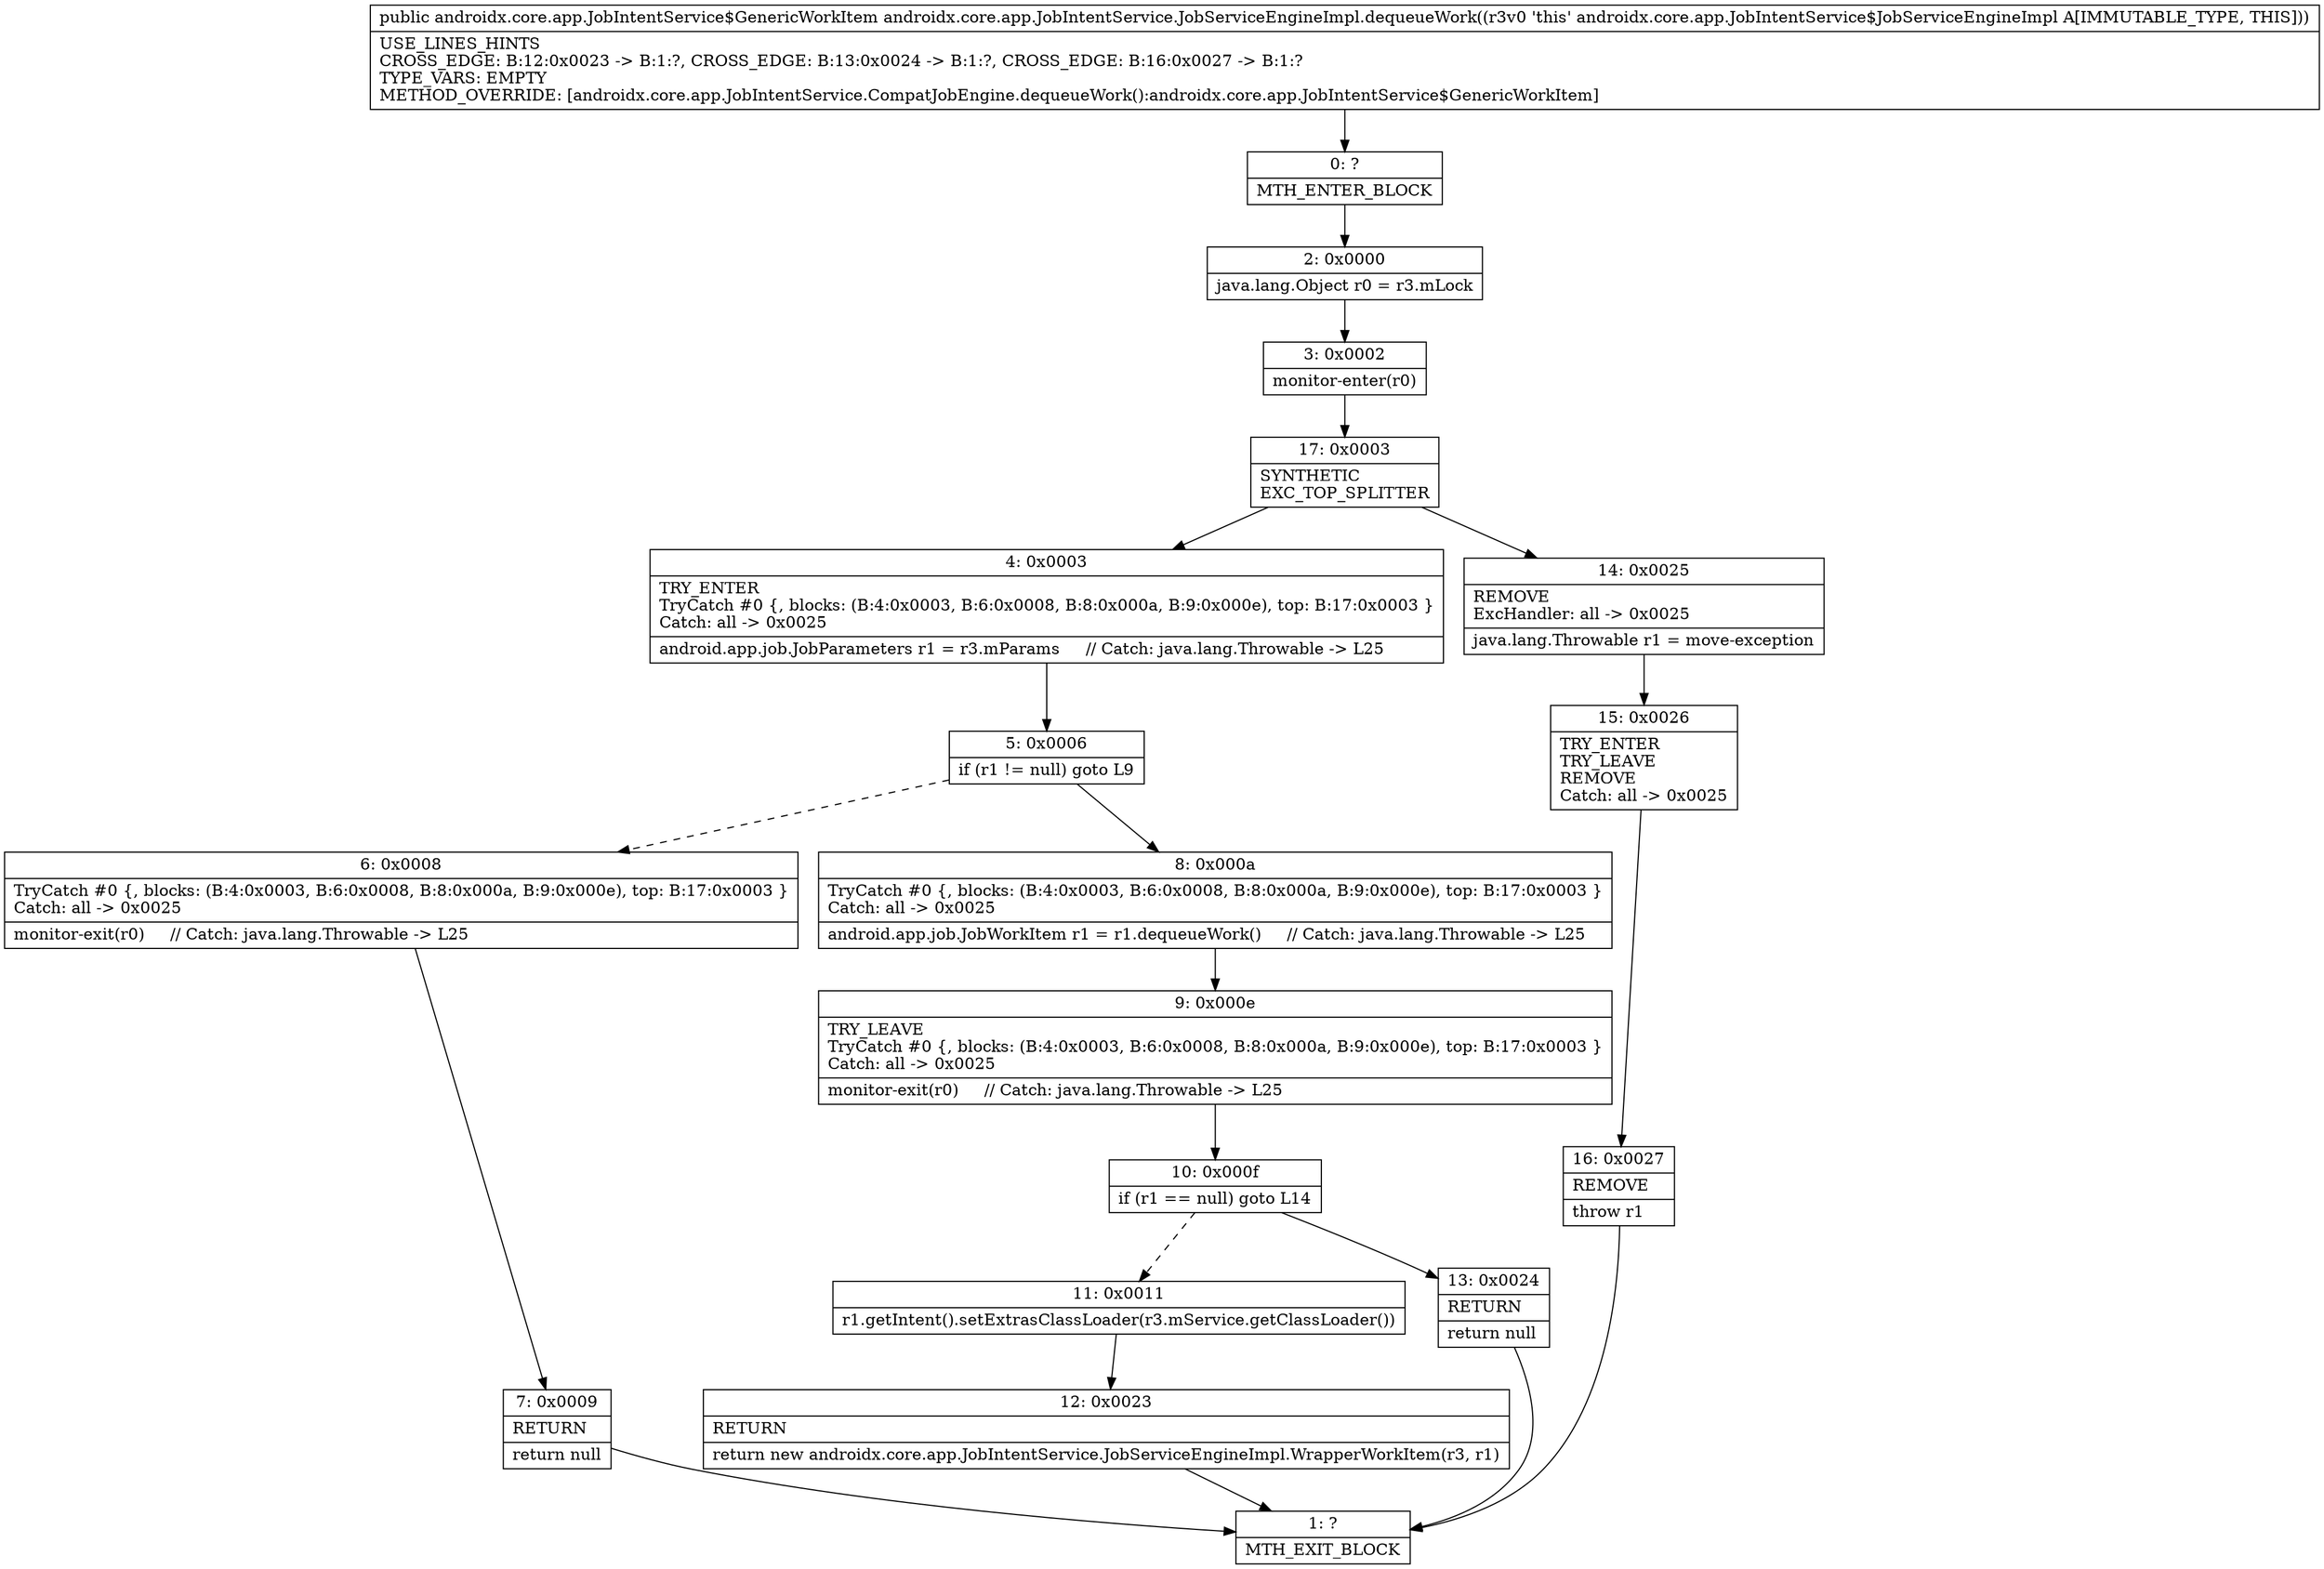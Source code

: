 digraph "CFG forandroidx.core.app.JobIntentService.JobServiceEngineImpl.dequeueWork()Landroidx\/core\/app\/JobIntentService$GenericWorkItem;" {
Node_0 [shape=record,label="{0\:\ ?|MTH_ENTER_BLOCK\l}"];
Node_2 [shape=record,label="{2\:\ 0x0000|java.lang.Object r0 = r3.mLock\l}"];
Node_3 [shape=record,label="{3\:\ 0x0002|monitor\-enter(r0)\l}"];
Node_17 [shape=record,label="{17\:\ 0x0003|SYNTHETIC\lEXC_TOP_SPLITTER\l}"];
Node_4 [shape=record,label="{4\:\ 0x0003|TRY_ENTER\lTryCatch #0 \{, blocks: (B:4:0x0003, B:6:0x0008, B:8:0x000a, B:9:0x000e), top: B:17:0x0003 \}\lCatch: all \-\> 0x0025\l|android.app.job.JobParameters r1 = r3.mParams     \/\/ Catch: java.lang.Throwable \-\> L25\l}"];
Node_5 [shape=record,label="{5\:\ 0x0006|if (r1 != null) goto L9\l}"];
Node_6 [shape=record,label="{6\:\ 0x0008|TryCatch #0 \{, blocks: (B:4:0x0003, B:6:0x0008, B:8:0x000a, B:9:0x000e), top: B:17:0x0003 \}\lCatch: all \-\> 0x0025\l|monitor\-exit(r0)     \/\/ Catch: java.lang.Throwable \-\> L25\l}"];
Node_7 [shape=record,label="{7\:\ 0x0009|RETURN\l|return null\l}"];
Node_1 [shape=record,label="{1\:\ ?|MTH_EXIT_BLOCK\l}"];
Node_8 [shape=record,label="{8\:\ 0x000a|TryCatch #0 \{, blocks: (B:4:0x0003, B:6:0x0008, B:8:0x000a, B:9:0x000e), top: B:17:0x0003 \}\lCatch: all \-\> 0x0025\l|android.app.job.JobWorkItem r1 = r1.dequeueWork()     \/\/ Catch: java.lang.Throwable \-\> L25\l}"];
Node_9 [shape=record,label="{9\:\ 0x000e|TRY_LEAVE\lTryCatch #0 \{, blocks: (B:4:0x0003, B:6:0x0008, B:8:0x000a, B:9:0x000e), top: B:17:0x0003 \}\lCatch: all \-\> 0x0025\l|monitor\-exit(r0)     \/\/ Catch: java.lang.Throwable \-\> L25\l}"];
Node_10 [shape=record,label="{10\:\ 0x000f|if (r1 == null) goto L14\l}"];
Node_11 [shape=record,label="{11\:\ 0x0011|r1.getIntent().setExtrasClassLoader(r3.mService.getClassLoader())\l}"];
Node_12 [shape=record,label="{12\:\ 0x0023|RETURN\l|return new androidx.core.app.JobIntentService.JobServiceEngineImpl.WrapperWorkItem(r3, r1)\l}"];
Node_13 [shape=record,label="{13\:\ 0x0024|RETURN\l|return null\l}"];
Node_14 [shape=record,label="{14\:\ 0x0025|REMOVE\lExcHandler: all \-\> 0x0025\l|java.lang.Throwable r1 = move\-exception\l}"];
Node_15 [shape=record,label="{15\:\ 0x0026|TRY_ENTER\lTRY_LEAVE\lREMOVE\lCatch: all \-\> 0x0025\l}"];
Node_16 [shape=record,label="{16\:\ 0x0027|REMOVE\l|throw r1\l}"];
MethodNode[shape=record,label="{public androidx.core.app.JobIntentService$GenericWorkItem androidx.core.app.JobIntentService.JobServiceEngineImpl.dequeueWork((r3v0 'this' androidx.core.app.JobIntentService$JobServiceEngineImpl A[IMMUTABLE_TYPE, THIS]))  | USE_LINES_HINTS\lCROSS_EDGE: B:12:0x0023 \-\> B:1:?, CROSS_EDGE: B:13:0x0024 \-\> B:1:?, CROSS_EDGE: B:16:0x0027 \-\> B:1:?\lTYPE_VARS: EMPTY\lMETHOD_OVERRIDE: [androidx.core.app.JobIntentService.CompatJobEngine.dequeueWork():androidx.core.app.JobIntentService$GenericWorkItem]\l}"];
MethodNode -> Node_0;Node_0 -> Node_2;
Node_2 -> Node_3;
Node_3 -> Node_17;
Node_17 -> Node_4;
Node_17 -> Node_14;
Node_4 -> Node_5;
Node_5 -> Node_6[style=dashed];
Node_5 -> Node_8;
Node_6 -> Node_7;
Node_7 -> Node_1;
Node_8 -> Node_9;
Node_9 -> Node_10;
Node_10 -> Node_11[style=dashed];
Node_10 -> Node_13;
Node_11 -> Node_12;
Node_12 -> Node_1;
Node_13 -> Node_1;
Node_14 -> Node_15;
Node_15 -> Node_16;
Node_16 -> Node_1;
}

